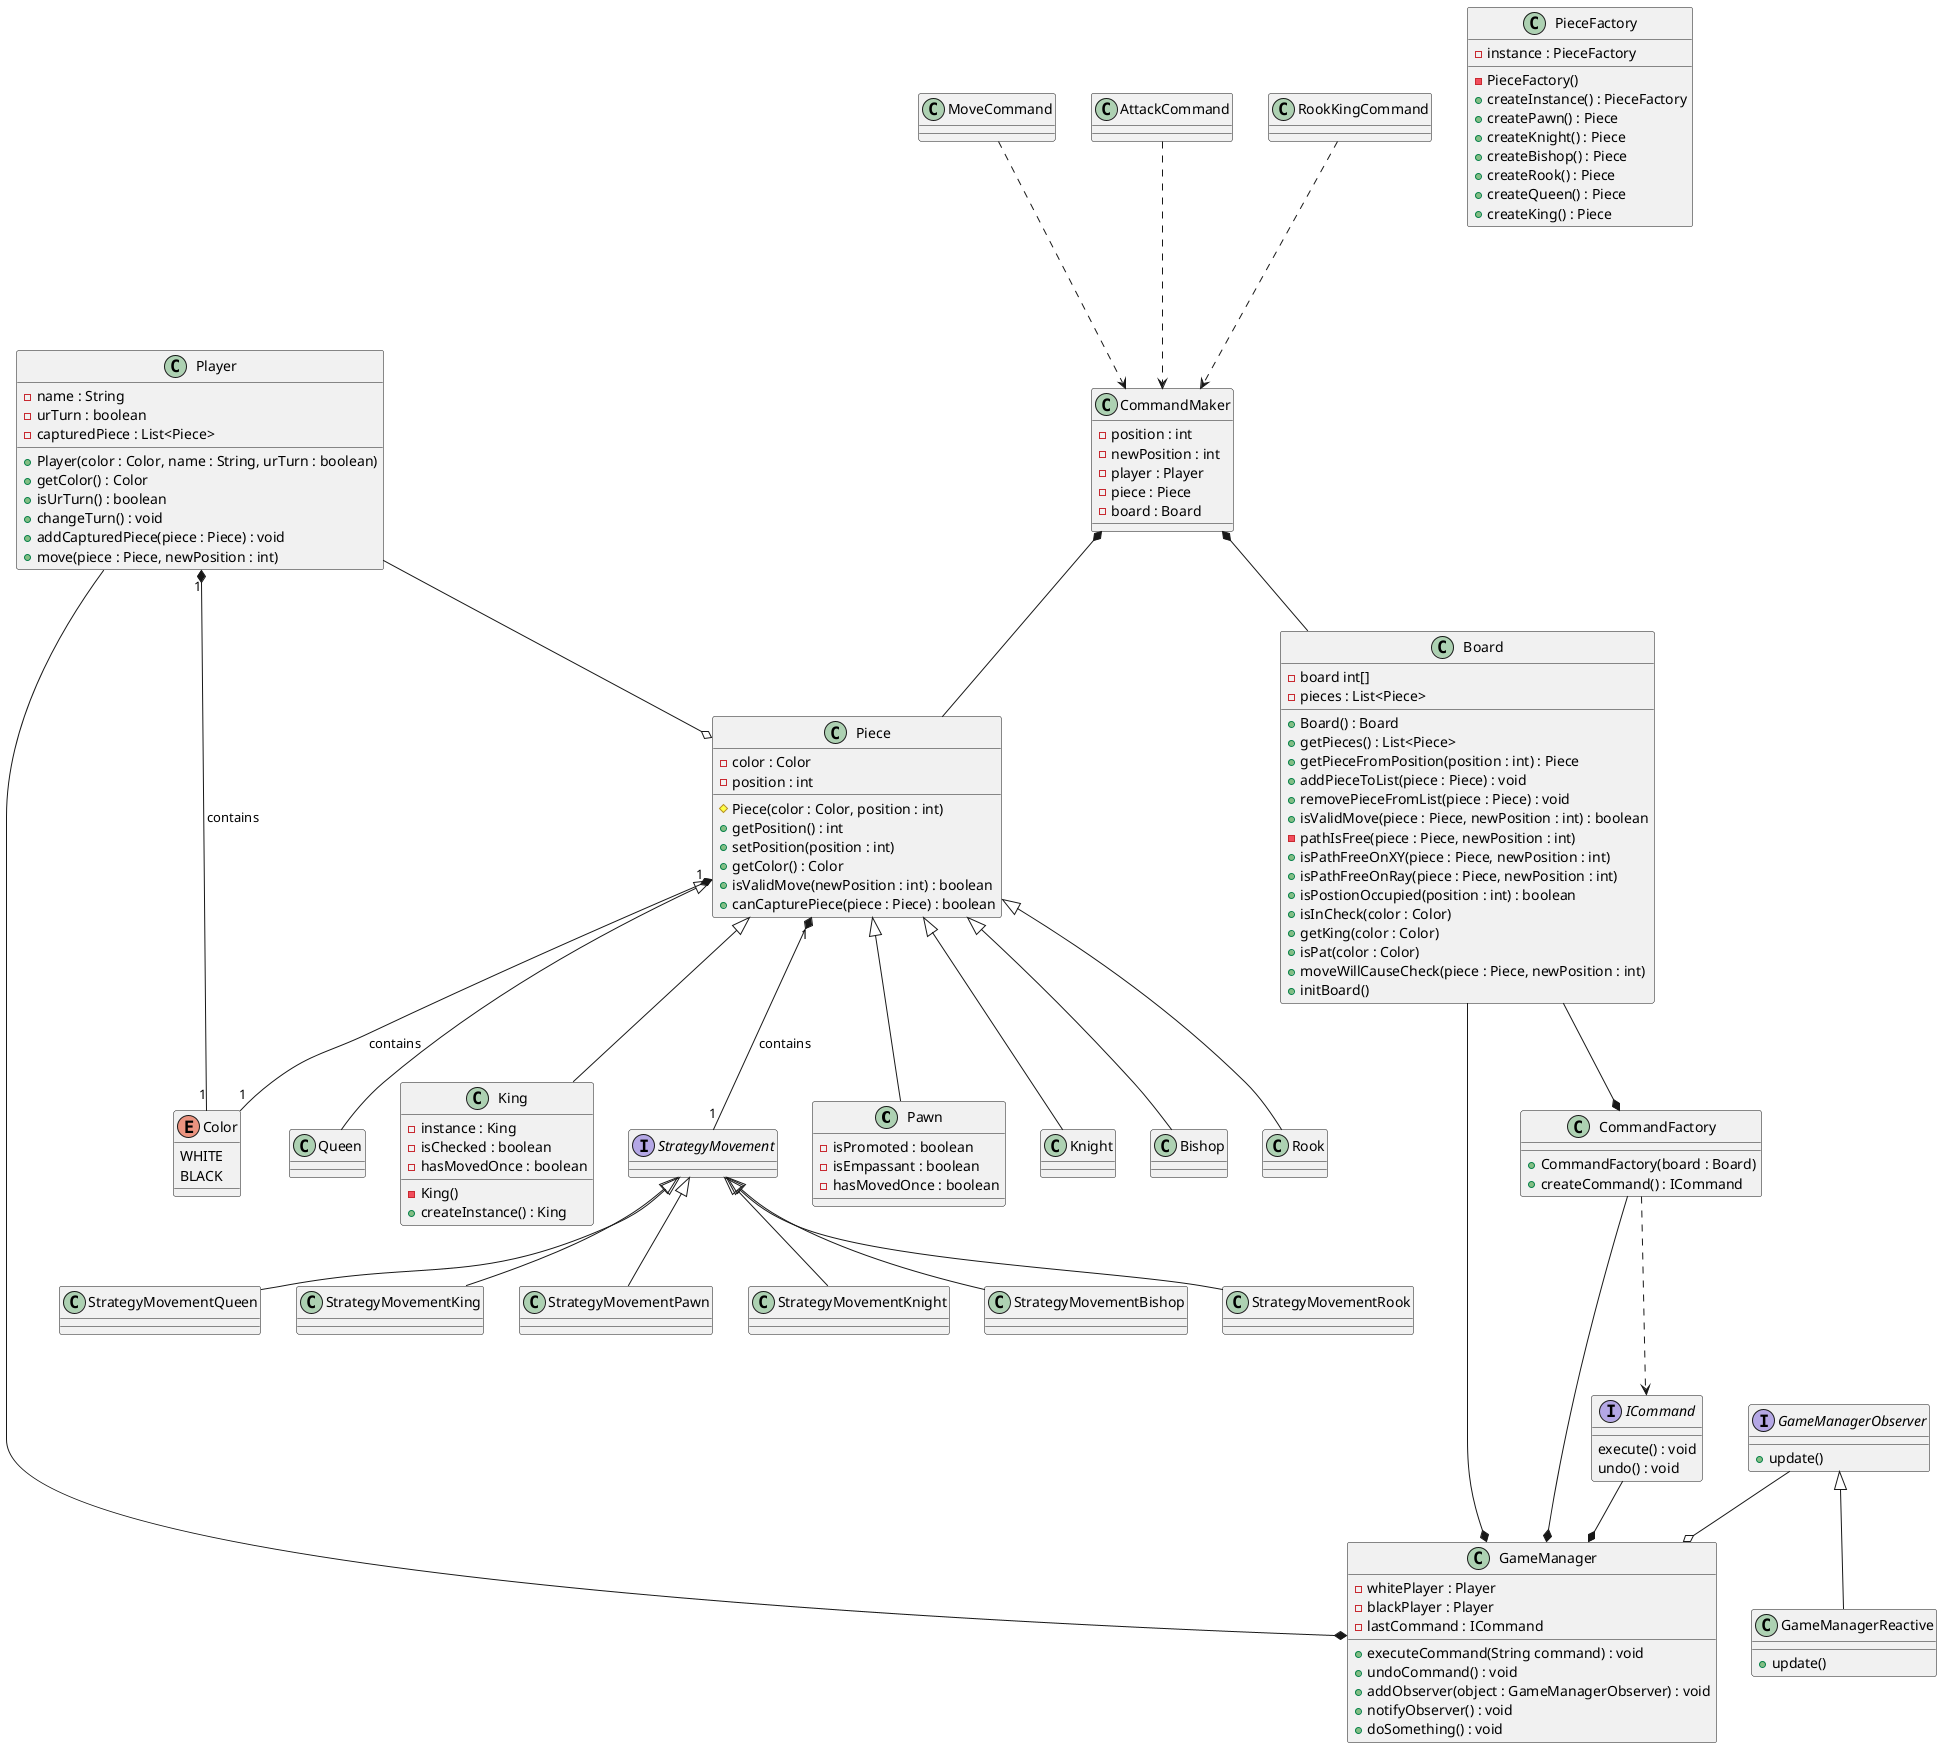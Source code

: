 @startuml
'https://plantuml.com/class-diagram

class Pawn extends Piece
class Knight extends Piece
class Bishop extends Piece
class Rook extends Piece
class Queen extends Piece
class King extends Piece
interface StrategyMovement

enum Color {
    WHITE
    BLACK
}

class Board {
    -board int[]
    -pieces : List<Piece>
    +Board() : Board
    +getPieces() : List<Piece>
    +getPieceFromPosition(position : int) : Piece
    +addPieceToList(piece : Piece) : void
    +removePieceFromList(piece : Piece) : void
    +isValidMove(piece : Piece, newPosition : int) : boolean
    -pathIsFree(piece : Piece, newPosition : int)
    +isPathFreeOnXY(piece : Piece, newPosition : int)
    +isPathFreeOnRay(piece : Piece, newPosition : int)
    +isPostionOccupied(position : int) : boolean
    +isInCheck(color : Color)
    +getKing(color : Color)
    +isPat(color : Color)
    +moveWillCauseCheck(piece : Piece, newPosition : int)
    +initBoard()
}
class Player {
    -name : String
    -urTurn : boolean
    -capturedPiece : List<Piece>
    +Player(color : Color, name : String, urTurn : boolean)
    +getColor() : Color
    +isUrTurn() : boolean
    +changeTurn() : void
    +addCapturedPiece(piece : Piece) : void
    +move(piece : Piece, newPosition : int)
}

class GameManager{
    -whitePlayer : Player
    -blackPlayer : Player
    -lastCommand : ICommand
    +executeCommand(String command) : void
    +undoCommand() : void
    +addObserver(object : GameManagerObserver) : void
    +notifyObserver() : void
    +doSomething() : void
}

interface GameManagerObserver{
    +update()
}
class GameManagerReactive extends GameManagerObserver{
    + update()
}


class CommandFactory {
    +CommandFactory(board : Board)
    +createCommand() : ICommand
}

interface ICommand{
    execute() : void
    undo() : void
}

class CommandMaker {
    -position : int
    -newPosition : int
    -player : Player
    -piece : Piece
    -board : Board
}

class MoveCommand {
}
class AttackCommand {
}
class RookKingCommand {
}

class PieceFactory {
    -instance : PieceFactory
    -PieceFactory()
    +createInstance() : PieceFactory
    +createPawn() : Piece
    +createKnight() : Piece
    +createBishop() : Piece
    +createRook() : Piece
    +createQueen() : Piece
    +createKing() : Piece
}
class Piece {
    -color : Color
    -position : int
    #Piece(color : Color, position : int)
    +getPosition() : int
    +setPosition(position : int)
    +getColor() : Color
    +isValidMove(newPosition : int) : boolean
    +canCapturePiece(piece : Piece) : boolean
}
class Pawn {
    -isPromoted : boolean
    -isEmpassant : boolean
    -hasMovedOnce : boolean
}
class King {
    -instance : King
    -isChecked : boolean
    -hasMovedOnce : boolean
    -King()
    +createInstance() : King
}
class Queen {
}
class Knight {
}
class Bishop {
}
class Rook {
}

Piece "1" *-- "1" StrategyMovement : contains
Piece "1" *-- "1" Color : contains
Player "1" *-- "1" Color : contains

StrategyMovement <|-- StrategyMovementPawn
StrategyMovement <|-- StrategyMovementKnight
StrategyMovement <|-- StrategyMovementBishop
StrategyMovement <|-- StrategyMovementRook
StrategyMovement <|-- StrategyMovementQueen
StrategyMovement <|-- StrategyMovementKing
Player --o Piece
Board --* CommandFactory
CommandFactory --[dashed]-> ICommand
ICommand --* GameManager
CommandFactory --* GameManager
Board --* GameManager
GameManagerObserver --o GameManager
Player --* GameManager
CommandMaker *-- Board
CommandMaker *-- Piece
AttackCommand --[dashed]-> CommandMaker
MoveCommand --[dashed]-> CommandMaker
RookKingCommand --[dashed]-> CommandMaker

@enduml